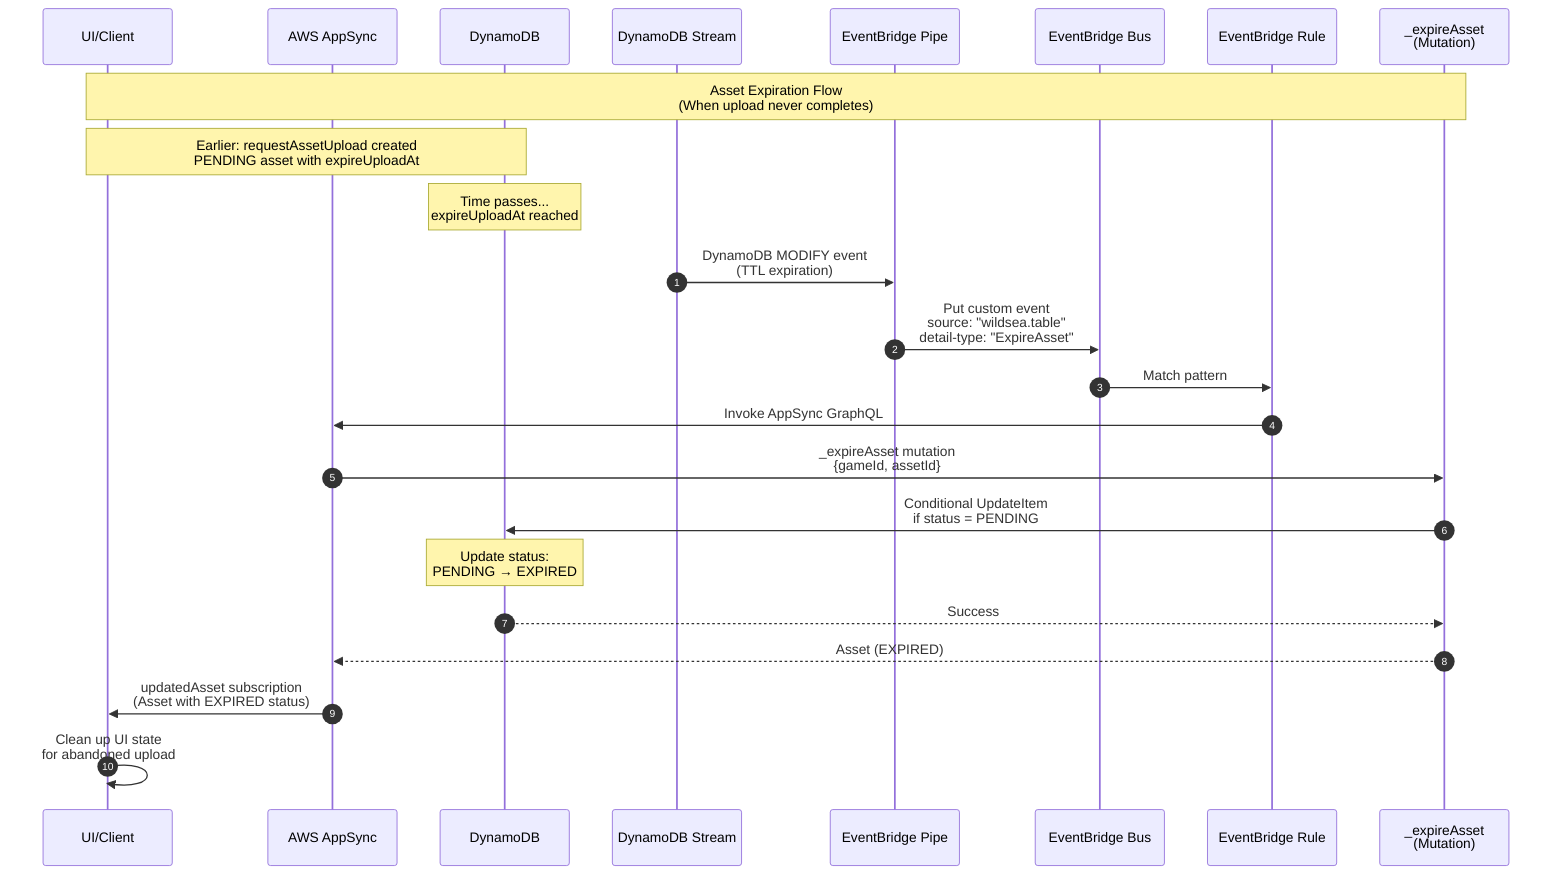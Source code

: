 sequenceDiagram
    participant UI as UI/Client
    participant AppSync as AWS AppSync
    participant DDB as DynamoDB
    participant Stream as DynamoDB Stream
    participant Pipe as EventBridge Pipe
    participant EB as EventBridge Bus
    participant Rule as EventBridge Rule
    participant ExpFn as _expireAsset<br/>(Mutation)

    autonumber

    Note over UI,ExpFn: Asset Expiration Flow<br/>(When upload never completes)

    Note over UI,DDB: Earlier: requestAssetUpload created<br/>PENDING asset with expireUploadAt

    Note over DDB: Time passes...<br/>expireUploadAt reached

    Stream->>Pipe: DynamoDB MODIFY event<br/>(TTL expiration)
    Pipe->>EB: Put custom event<br/>source: "wildsea.table"<br/>detail-type: "ExpireAsset"

    EB->>Rule: Match pattern
    Rule->>AppSync: Invoke AppSync GraphQL

    AppSync->>ExpFn: _expireAsset mutation<br/>{gameId, assetId}
    ExpFn->>DDB: Conditional UpdateItem<br/>if status = PENDING
    Note over DDB: Update status:<br/>PENDING → EXPIRED
    DDB-->>ExpFn: Success

    ExpFn-->>AppSync: Asset (EXPIRED)
    AppSync->>UI: updatedAsset subscription<br/>(Asset with EXPIRED status)
    UI->>UI: Clean up UI state<br/>for abandoned upload